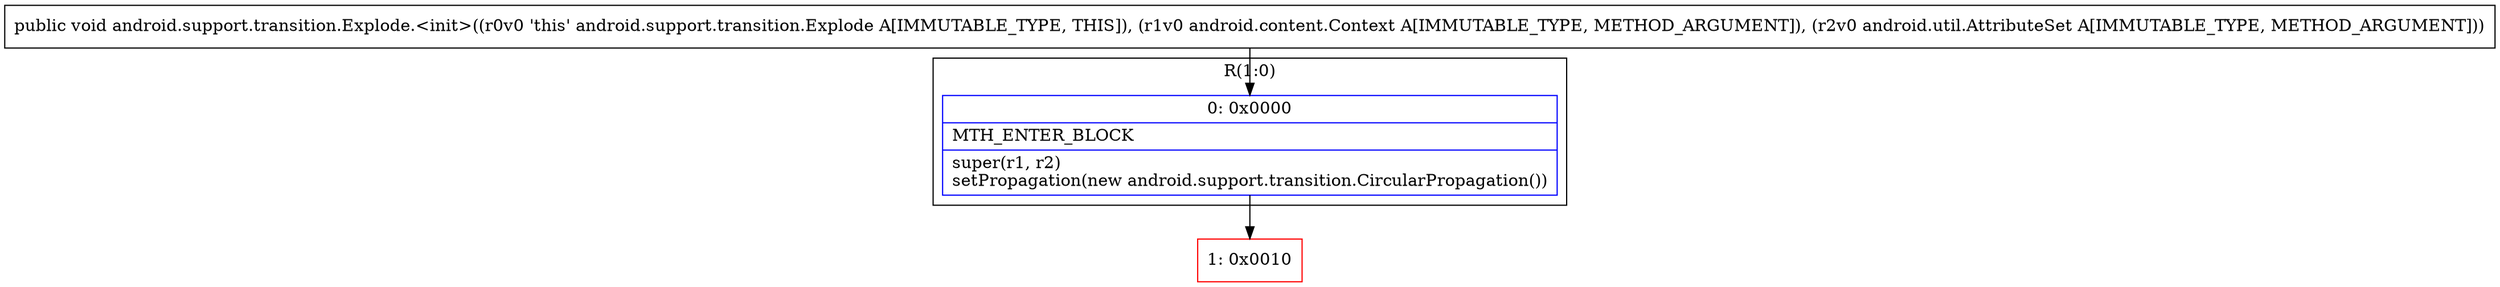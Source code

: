 digraph "CFG forandroid.support.transition.Explode.\<init\>(Landroid\/content\/Context;Landroid\/util\/AttributeSet;)V" {
subgraph cluster_Region_945348114 {
label = "R(1:0)";
node [shape=record,color=blue];
Node_0 [shape=record,label="{0\:\ 0x0000|MTH_ENTER_BLOCK\l|super(r1, r2)\lsetPropagation(new android.support.transition.CircularPropagation())\l}"];
}
Node_1 [shape=record,color=red,label="{1\:\ 0x0010}"];
MethodNode[shape=record,label="{public void android.support.transition.Explode.\<init\>((r0v0 'this' android.support.transition.Explode A[IMMUTABLE_TYPE, THIS]), (r1v0 android.content.Context A[IMMUTABLE_TYPE, METHOD_ARGUMENT]), (r2v0 android.util.AttributeSet A[IMMUTABLE_TYPE, METHOD_ARGUMENT])) }"];
MethodNode -> Node_0;
Node_0 -> Node_1;
}

